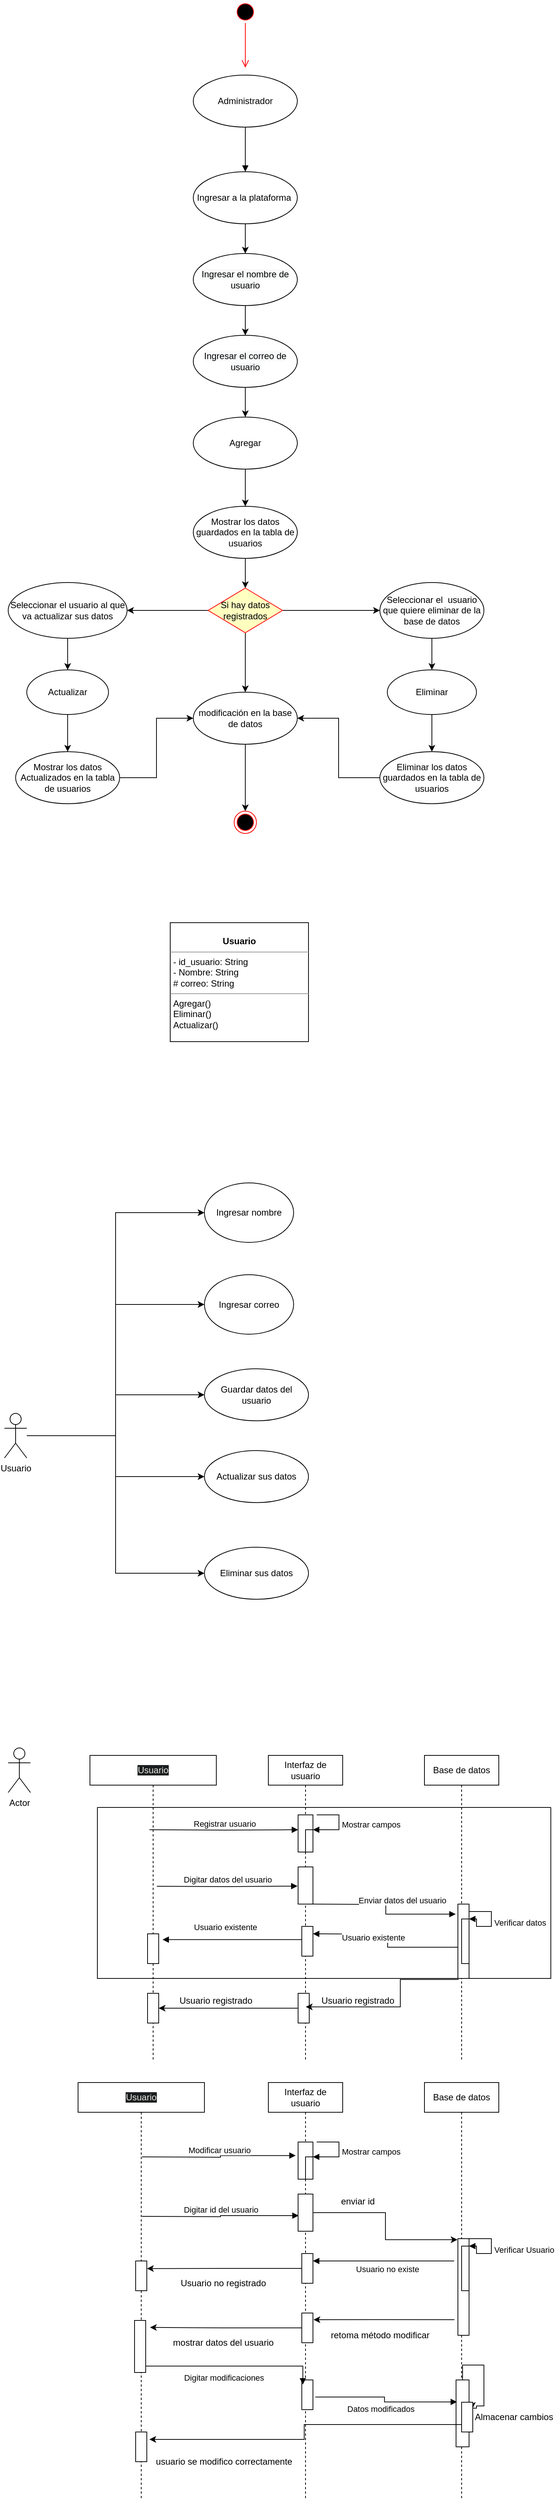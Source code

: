 <mxfile version="15.5.0" type="github">
  <diagram id="4mNhm1m8kC_6178GsUtq" name="Page-1">
    <mxGraphModel dx="1038" dy="579" grid="1" gridSize="10" guides="1" tooltips="1" connect="1" arrows="1" fold="1" page="1" pageScale="1" pageWidth="827" pageHeight="1169" math="0" shadow="0">
      <root>
        <mxCell id="0" />
        <mxCell id="1" parent="0" />
        <mxCell id="gqm2LpXMmxmWjQ3Am7r3-1" value="" style="ellipse;html=1;shape=startState;fillColor=#000000;strokeColor=#ff0000;" parent="1" vertex="1">
          <mxGeometry x="384" y="40" width="30" height="30" as="geometry" />
        </mxCell>
        <mxCell id="gqm2LpXMmxmWjQ3Am7r3-2" value="" style="edgeStyle=orthogonalEdgeStyle;html=1;verticalAlign=bottom;endArrow=open;endSize=8;strokeColor=#ff0000;rounded=0;" parent="1" source="gqm2LpXMmxmWjQ3Am7r3-1" edge="1">
          <mxGeometry relative="1" as="geometry">
            <mxPoint x="399" y="130" as="targetPoint" />
          </mxGeometry>
        </mxCell>
        <mxCell id="z3vBtUcEqBHXQenF32jz-1" value="&lt;font style=&quot;vertical-align: inherit&quot;&gt;&lt;font style=&quot;vertical-align: inherit&quot;&gt;Administrador&lt;/font&gt;&lt;/font&gt;" style="ellipse;whiteSpace=wrap;html=1;" parent="1" vertex="1">
          <mxGeometry x="329" y="140" width="140" height="70" as="geometry" />
        </mxCell>
        <mxCell id="z3vBtUcEqBHXQenF32jz-3" value="&lt;br&gt;" style="html=1;verticalAlign=bottom;endArrow=block;rounded=0;edgeStyle=orthogonalEdgeStyle;exitX=0.5;exitY=1;exitDx=0;exitDy=0;" parent="1" source="z3vBtUcEqBHXQenF32jz-1" edge="1">
          <mxGeometry width="80" relative="1" as="geometry">
            <mxPoint x="370" y="320" as="sourcePoint" />
            <mxPoint x="399" y="270" as="targetPoint" />
          </mxGeometry>
        </mxCell>
        <mxCell id="QDHMUk18wRGemSduAv4s-13" style="edgeStyle=orthogonalEdgeStyle;rounded=0;orthogonalLoop=1;jettySize=auto;html=1;" parent="1" source="z3vBtUcEqBHXQenF32jz-4" target="QDHMUk18wRGemSduAv4s-10" edge="1">
          <mxGeometry relative="1" as="geometry" />
        </mxCell>
        <mxCell id="z3vBtUcEqBHXQenF32jz-4" value="&lt;font style=&quot;vertical-align: inherit&quot;&gt;&lt;font style=&quot;vertical-align: inherit&quot;&gt;Ingresar a la plataforma&amp;nbsp;&lt;/font&gt;&lt;/font&gt;" style="ellipse;whiteSpace=wrap;html=1;" parent="1" vertex="1">
          <mxGeometry x="329" y="270" width="140" height="70" as="geometry" />
        </mxCell>
        <mxCell id="QDHMUk18wRGemSduAv4s-19" style="edgeStyle=orthogonalEdgeStyle;rounded=0;orthogonalLoop=1;jettySize=auto;html=1;entryX=0;entryY=0.5;entryDx=0;entryDy=0;" parent="1" source="z3vBtUcEqBHXQenF32jz-6" target="z3vBtUcEqBHXQenF32jz-12" edge="1">
          <mxGeometry relative="1" as="geometry" />
        </mxCell>
        <mxCell id="QDHMUk18wRGemSduAv4s-20" style="edgeStyle=orthogonalEdgeStyle;rounded=0;orthogonalLoop=1;jettySize=auto;html=1;entryX=1;entryY=0.5;entryDx=0;entryDy=0;" parent="1" source="z3vBtUcEqBHXQenF32jz-6" target="z3vBtUcEqBHXQenF32jz-14" edge="1">
          <mxGeometry relative="1" as="geometry" />
        </mxCell>
        <mxCell id="QDHMUk18wRGemSduAv4s-31" style="edgeStyle=orthogonalEdgeStyle;rounded=0;orthogonalLoop=1;jettySize=auto;html=1;" parent="1" source="z3vBtUcEqBHXQenF32jz-6" target="z3vBtUcEqBHXQenF32jz-24" edge="1">
          <mxGeometry relative="1" as="geometry" />
        </mxCell>
        <mxCell id="z3vBtUcEqBHXQenF32jz-6" value="&lt;font style=&quot;vertical-align: inherit&quot;&gt;&lt;font style=&quot;vertical-align: inherit&quot;&gt;Si hay datos registrados&lt;br&gt;&lt;/font&gt;&lt;/font&gt;" style="rhombus;whiteSpace=wrap;html=1;fillColor=#ffffc0;strokeColor=#ff0000;" parent="1" vertex="1">
          <mxGeometry x="349" y="830" width="100" height="60" as="geometry" />
        </mxCell>
        <mxCell id="QDHMUk18wRGemSduAv4s-21" style="edgeStyle=orthogonalEdgeStyle;rounded=0;orthogonalLoop=1;jettySize=auto;html=1;entryX=0.5;entryY=0;entryDx=0;entryDy=0;" parent="1" source="z3vBtUcEqBHXQenF32jz-12" target="z3vBtUcEqBHXQenF32jz-18" edge="1">
          <mxGeometry relative="1" as="geometry" />
        </mxCell>
        <mxCell id="z3vBtUcEqBHXQenF32jz-12" value="&lt;span&gt;Seleccionar el&amp;nbsp; usuario que quiere eliminar de la base de datos&lt;/span&gt;" style="ellipse;whiteSpace=wrap;html=1;" parent="1" vertex="1">
          <mxGeometry x="580" y="822.5" width="140" height="75" as="geometry" />
        </mxCell>
        <mxCell id="z3vBtUcEqBHXQenF32jz-19" style="edgeStyle=orthogonalEdgeStyle;rounded=0;orthogonalLoop=1;jettySize=auto;html=1;entryX=0.5;entryY=0;entryDx=0;entryDy=0;" parent="1" source="z3vBtUcEqBHXQenF32jz-14" target="z3vBtUcEqBHXQenF32jz-20" edge="1">
          <mxGeometry relative="1" as="geometry">
            <mxPoint x="160" y="590" as="targetPoint" />
          </mxGeometry>
        </mxCell>
        <mxCell id="z3vBtUcEqBHXQenF32jz-14" value="&lt;span&gt;Seleccionar el usuario al que va actualizar sus datos&lt;/span&gt;" style="ellipse;whiteSpace=wrap;html=1;" parent="1" vertex="1">
          <mxGeometry x="80" y="822.5" width="160" height="75" as="geometry" />
        </mxCell>
        <mxCell id="QDHMUk18wRGemSduAv4s-22" style="edgeStyle=orthogonalEdgeStyle;rounded=0;orthogonalLoop=1;jettySize=auto;html=1;" parent="1" source="z3vBtUcEqBHXQenF32jz-18" edge="1">
          <mxGeometry relative="1" as="geometry">
            <mxPoint x="650" y="1050" as="targetPoint" />
          </mxGeometry>
        </mxCell>
        <mxCell id="z3vBtUcEqBHXQenF32jz-18" value="Eliminar" style="ellipse;whiteSpace=wrap;html=1;" parent="1" vertex="1">
          <mxGeometry x="590" y="940" width="120" height="60" as="geometry" />
        </mxCell>
        <mxCell id="QDHMUk18wRGemSduAv4s-23" style="edgeStyle=orthogonalEdgeStyle;rounded=0;orthogonalLoop=1;jettySize=auto;html=1;" parent="1" source="z3vBtUcEqBHXQenF32jz-20" edge="1">
          <mxGeometry relative="1" as="geometry">
            <mxPoint x="160" y="1050" as="targetPoint" />
          </mxGeometry>
        </mxCell>
        <mxCell id="z3vBtUcEqBHXQenF32jz-20" value="Actualizar" style="ellipse;whiteSpace=wrap;html=1;" parent="1" vertex="1">
          <mxGeometry x="105" y="940" width="110" height="60" as="geometry" />
        </mxCell>
        <mxCell id="QDHMUk18wRGemSduAv4s-30" style="edgeStyle=orthogonalEdgeStyle;rounded=0;orthogonalLoop=1;jettySize=auto;html=1;entryX=0.5;entryY=0;entryDx=0;entryDy=0;" parent="1" source="z3vBtUcEqBHXQenF32jz-24" target="z3vBtUcEqBHXQenF32jz-27" edge="1">
          <mxGeometry relative="1" as="geometry" />
        </mxCell>
        <mxCell id="z3vBtUcEqBHXQenF32jz-24" value="&lt;font style=&quot;vertical-align: inherit&quot;&gt;&lt;font style=&quot;vertical-align: inherit&quot;&gt;modificación en la base de datos&lt;/font&gt;&lt;/font&gt;" style="ellipse;whiteSpace=wrap;html=1;" parent="1" vertex="1">
          <mxGeometry x="329" y="970" width="140" height="70" as="geometry" />
        </mxCell>
        <mxCell id="z3vBtUcEqBHXQenF32jz-27" value="" style="ellipse;html=1;shape=endState;fillColor=#000000;strokeColor=#ff0000;" parent="1" vertex="1">
          <mxGeometry x="384" y="1130" width="30" height="30" as="geometry" />
        </mxCell>
        <mxCell id="QDHMUk18wRGemSduAv4s-6" value="&lt;p style=&quot;margin: 0px ; margin-top: 4px ; text-align: center&quot;&gt;&lt;br&gt;&lt;b&gt;Usuario&lt;/b&gt;&lt;/p&gt;&lt;hr size=&quot;1&quot;&gt;&lt;p style=&quot;margin: 0px ; margin-left: 4px&quot;&gt;- id_usuario: String&lt;br&gt;- Nombre: String&lt;/p&gt;&lt;p style=&quot;margin: 0px ; margin-left: 4px&quot;&gt;# correo: String&lt;/p&gt;&lt;hr size=&quot;1&quot;&gt;&lt;p style=&quot;margin: 0px ; margin-left: 4px&quot;&gt;Agregar()&lt;br&gt;Eliminar()&lt;/p&gt;&lt;p style=&quot;margin: 0px ; margin-left: 4px&quot;&gt;Actualizar()&lt;/p&gt;" style="verticalAlign=top;align=left;overflow=fill;fontSize=12;fontFamily=Helvetica;html=1;" parent="1" vertex="1">
          <mxGeometry x="298" y="1280" width="186" height="160" as="geometry" />
        </mxCell>
        <mxCell id="2nORRejYM9WgbgX2tJiv-5" style="edgeStyle=orthogonalEdgeStyle;rounded=0;orthogonalLoop=1;jettySize=auto;html=1;entryX=0;entryY=0.5;entryDx=0;entryDy=0;" parent="1" source="QDHMUk18wRGemSduAv4s-7" target="2nORRejYM9WgbgX2tJiv-2" edge="1">
          <mxGeometry relative="1" as="geometry" />
        </mxCell>
        <mxCell id="2nORRejYM9WgbgX2tJiv-6" style="edgeStyle=orthogonalEdgeStyle;rounded=0;orthogonalLoop=1;jettySize=auto;html=1;entryX=0;entryY=0.5;entryDx=0;entryDy=0;" parent="1" source="QDHMUk18wRGemSduAv4s-7" target="2nORRejYM9WgbgX2tJiv-3" edge="1">
          <mxGeometry relative="1" as="geometry" />
        </mxCell>
        <mxCell id="QY5rsA0exa0MGwdynqQp-1" style="edgeStyle=orthogonalEdgeStyle;rounded=0;orthogonalLoop=1;jettySize=auto;html=1;entryX=0;entryY=0.5;entryDx=0;entryDy=0;" parent="1" source="QDHMUk18wRGemSduAv4s-7" target="2nORRejYM9WgbgX2tJiv-1" edge="1">
          <mxGeometry relative="1" as="geometry" />
        </mxCell>
        <mxCell id="QY5rsA0exa0MGwdynqQp-4" style="edgeStyle=orthogonalEdgeStyle;rounded=0;orthogonalLoop=1;jettySize=auto;html=1;entryX=0;entryY=0.5;entryDx=0;entryDy=0;" parent="1" source="QDHMUk18wRGemSduAv4s-7" target="QY5rsA0exa0MGwdynqQp-2" edge="1">
          <mxGeometry relative="1" as="geometry" />
        </mxCell>
        <mxCell id="QY5rsA0exa0MGwdynqQp-5" style="edgeStyle=orthogonalEdgeStyle;rounded=0;orthogonalLoop=1;jettySize=auto;html=1;entryX=0;entryY=0.5;entryDx=0;entryDy=0;" parent="1" source="QDHMUk18wRGemSduAv4s-7" target="QY5rsA0exa0MGwdynqQp-3" edge="1">
          <mxGeometry relative="1" as="geometry" />
        </mxCell>
        <mxCell id="QDHMUk18wRGemSduAv4s-7" value="Usuario&lt;br&gt;" style="shape=umlActor;verticalLabelPosition=bottom;verticalAlign=top;html=1;" parent="1" vertex="1">
          <mxGeometry x="75" y="1940" width="30" height="60" as="geometry" />
        </mxCell>
        <mxCell id="QDHMUk18wRGemSduAv4s-14" style="edgeStyle=orthogonalEdgeStyle;rounded=0;orthogonalLoop=1;jettySize=auto;html=1;entryX=0.5;entryY=0;entryDx=0;entryDy=0;" parent="1" source="QDHMUk18wRGemSduAv4s-10" target="QDHMUk18wRGemSduAv4s-11" edge="1">
          <mxGeometry relative="1" as="geometry" />
        </mxCell>
        <mxCell id="QDHMUk18wRGemSduAv4s-10" value="&#xa;&#xa;&lt;span style=&quot;color: rgb(0, 0, 0); font-family: helvetica; font-size: 12px; font-style: normal; font-weight: 400; letter-spacing: normal; text-align: center; text-indent: 0px; text-transform: none; word-spacing: 0px; background-color: rgb(248, 249, 250); display: inline; float: none;&quot;&gt;Ingresar el nombre de usuario&lt;/span&gt;&#xa;&#xa;" style="ellipse;whiteSpace=wrap;html=1;" parent="1" vertex="1">
          <mxGeometry x="329" y="380" width="140" height="70" as="geometry" />
        </mxCell>
        <mxCell id="QDHMUk18wRGemSduAv4s-15" style="edgeStyle=orthogonalEdgeStyle;rounded=0;orthogonalLoop=1;jettySize=auto;html=1;entryX=0.5;entryY=0;entryDx=0;entryDy=0;" parent="1" source="QDHMUk18wRGemSduAv4s-11" target="QDHMUk18wRGemSduAv4s-12" edge="1">
          <mxGeometry relative="1" as="geometry" />
        </mxCell>
        <mxCell id="QDHMUk18wRGemSduAv4s-11" value="&#xa;&#xa;&lt;span style=&quot;color: rgb(0, 0, 0); font-family: helvetica; font-size: 12px; font-style: normal; font-weight: 400; letter-spacing: normal; text-align: center; text-indent: 0px; text-transform: none; word-spacing: 0px; background-color: rgb(248, 249, 250); display: inline; float: none;&quot;&gt;Ingresar el correo de usuario&lt;/span&gt;&#xa;&#xa;" style="ellipse;whiteSpace=wrap;html=1;" parent="1" vertex="1">
          <mxGeometry x="329" y="490" width="140" height="70" as="geometry" />
        </mxCell>
        <mxCell id="QDHMUk18wRGemSduAv4s-16" style="edgeStyle=orthogonalEdgeStyle;rounded=0;orthogonalLoop=1;jettySize=auto;html=1;" parent="1" source="QDHMUk18wRGemSduAv4s-12" edge="1">
          <mxGeometry relative="1" as="geometry">
            <mxPoint x="399" y="720" as="targetPoint" />
          </mxGeometry>
        </mxCell>
        <mxCell id="QDHMUk18wRGemSduAv4s-12" value="Agregar" style="ellipse;whiteSpace=wrap;html=1;" parent="1" vertex="1">
          <mxGeometry x="329" y="600" width="140" height="70" as="geometry" />
        </mxCell>
        <mxCell id="QDHMUk18wRGemSduAv4s-18" style="edgeStyle=orthogonalEdgeStyle;rounded=0;orthogonalLoop=1;jettySize=auto;html=1;entryX=0.5;entryY=0;entryDx=0;entryDy=0;" parent="1" source="QDHMUk18wRGemSduAv4s-17" target="z3vBtUcEqBHXQenF32jz-6" edge="1">
          <mxGeometry relative="1" as="geometry" />
        </mxCell>
        <mxCell id="QDHMUk18wRGemSduAv4s-17" value="Mostrar los datos guardados en la tabla de usuarios" style="ellipse;whiteSpace=wrap;html=1;" parent="1" vertex="1">
          <mxGeometry x="329" y="720" width="140" height="70" as="geometry" />
        </mxCell>
        <mxCell id="QDHMUk18wRGemSduAv4s-29" style="edgeStyle=orthogonalEdgeStyle;rounded=0;orthogonalLoop=1;jettySize=auto;html=1;entryX=0;entryY=0.5;entryDx=0;entryDy=0;" parent="1" source="QDHMUk18wRGemSduAv4s-24" target="z3vBtUcEqBHXQenF32jz-24" edge="1">
          <mxGeometry relative="1" as="geometry" />
        </mxCell>
        <mxCell id="QDHMUk18wRGemSduAv4s-24" value="Mostrar los datos Actualizados en la tabla de usuarios" style="ellipse;whiteSpace=wrap;html=1;" parent="1" vertex="1">
          <mxGeometry x="90" y="1050" width="140" height="70" as="geometry" />
        </mxCell>
        <mxCell id="QDHMUk18wRGemSduAv4s-28" style="edgeStyle=orthogonalEdgeStyle;rounded=0;orthogonalLoop=1;jettySize=auto;html=1;entryX=1;entryY=0.5;entryDx=0;entryDy=0;" parent="1" source="QDHMUk18wRGemSduAv4s-25" target="z3vBtUcEqBHXQenF32jz-24" edge="1">
          <mxGeometry relative="1" as="geometry" />
        </mxCell>
        <mxCell id="QDHMUk18wRGemSduAv4s-25" value="Eliminar los datos guardados en la tabla de usuarios" style="ellipse;whiteSpace=wrap;html=1;" parent="1" vertex="1">
          <mxGeometry x="580" y="1050" width="140" height="70" as="geometry" />
        </mxCell>
        <mxCell id="2nORRejYM9WgbgX2tJiv-1" value="&lt;font style=&quot;vertical-align: inherit&quot;&gt;&lt;font style=&quot;vertical-align: inherit&quot;&gt;Guardar datos del usuario&lt;/font&gt;&lt;/font&gt;" style="ellipse;whiteSpace=wrap;html=1;" parent="1" vertex="1">
          <mxGeometry x="344" y="1880" width="140" height="70" as="geometry" />
        </mxCell>
        <mxCell id="2nORRejYM9WgbgX2tJiv-2" value="&lt;font style=&quot;vertical-align: inherit&quot;&gt;&lt;font style=&quot;vertical-align: inherit&quot;&gt;Actualizar sus datos&lt;/font&gt;&lt;/font&gt;" style="ellipse;whiteSpace=wrap;html=1;" parent="1" vertex="1">
          <mxGeometry x="344" y="1990" width="140" height="70" as="geometry" />
        </mxCell>
        <mxCell id="2nORRejYM9WgbgX2tJiv-3" value="&lt;font style=&quot;vertical-align: inherit&quot;&gt;&lt;font style=&quot;vertical-align: inherit&quot;&gt;Eliminar sus datos&lt;/font&gt;&lt;/font&gt;" style="ellipse;whiteSpace=wrap;html=1;" parent="1" vertex="1">
          <mxGeometry x="344" y="2120" width="140" height="70" as="geometry" />
        </mxCell>
        <mxCell id="QY5rsA0exa0MGwdynqQp-2" value="&lt;font style=&quot;vertical-align: inherit&quot;&gt;&lt;font style=&quot;vertical-align: inherit&quot;&gt;Ingresar nombre&lt;/font&gt;&lt;/font&gt;" style="ellipse;whiteSpace=wrap;html=1;" parent="1" vertex="1">
          <mxGeometry x="344" y="1630" width="120" height="80" as="geometry" />
        </mxCell>
        <mxCell id="QY5rsA0exa0MGwdynqQp-3" value="&lt;font style=&quot;vertical-align: inherit&quot;&gt;&lt;font style=&quot;vertical-align: inherit&quot;&gt;Ingresar correo&lt;/font&gt;&lt;/font&gt;" style="ellipse;whiteSpace=wrap;html=1;" parent="1" vertex="1">
          <mxGeometry x="344" y="1753.5" width="120" height="80" as="geometry" />
        </mxCell>
        <mxCell id="QY5rsA0exa0MGwdynqQp-28" value="Actor" style="shape=umlActor;verticalLabelPosition=bottom;verticalAlign=top;html=1;" parent="1" vertex="1">
          <mxGeometry x="80" y="2390" width="30" height="60" as="geometry" />
        </mxCell>
        <mxCell id="QY5rsA0exa0MGwdynqQp-32" value="&#xa;&#xa;&lt;span style=&quot;color: rgb(232, 230, 227); font-family: helvetica; font-size: 12px; font-style: normal; font-weight: 400; letter-spacing: normal; text-align: center; text-indent: 0px; text-transform: none; word-spacing: 0px; background-color: rgb(27, 30, 31); display: inline; float: none;&quot;&gt;Usuario&lt;/span&gt;&#xa;&#xa;" style="shape=umlLifeline;perimeter=lifelinePerimeter;whiteSpace=wrap;html=1;container=1;collapsible=0;recursiveResize=0;outlineConnect=0;" parent="1" vertex="1">
          <mxGeometry x="190" y="2400" width="170" height="410" as="geometry" />
        </mxCell>
        <mxCell id="QY5rsA0exa0MGwdynqQp-33" value="Registrar usuario" style="html=1;verticalAlign=bottom;endArrow=block;rounded=0;edgeStyle=orthogonalEdgeStyle;entryX=0;entryY=0.4;entryDx=0;entryDy=0;entryPerimeter=0;" parent="QY5rsA0exa0MGwdynqQp-32" target="QY5rsA0exa0MGwdynqQp-36" edge="1">
          <mxGeometry width="80" relative="1" as="geometry">
            <mxPoint x="80" y="100" as="sourcePoint" />
            <mxPoint x="210" y="100" as="targetPoint" />
          </mxGeometry>
        </mxCell>
        <mxCell id="QY5rsA0exa0MGwdynqQp-39" value="Digitar datos del usuario" style="html=1;verticalAlign=bottom;endArrow=block;rounded=0;edgeStyle=orthogonalEdgeStyle;entryX=-0.04;entryY=0.515;entryDx=0;entryDy=0;entryPerimeter=0;" parent="QY5rsA0exa0MGwdynqQp-32" target="QY5rsA0exa0MGwdynqQp-40" edge="1">
          <mxGeometry width="80" relative="1" as="geometry">
            <mxPoint x="90" y="176" as="sourcePoint" />
            <mxPoint x="220" y="180" as="targetPoint" />
          </mxGeometry>
        </mxCell>
        <mxCell id="QY5rsA0exa0MGwdynqQp-57" value="" style="html=1;points=[];perimeter=orthogonalPerimeter;" parent="QY5rsA0exa0MGwdynqQp-32" vertex="1">
          <mxGeometry x="77.5" y="320" width="15" height="40" as="geometry" />
        </mxCell>
        <mxCell id="QY5rsA0exa0MGwdynqQp-34" value="Interfaz de usuario" style="shape=umlLifeline;perimeter=lifelinePerimeter;whiteSpace=wrap;html=1;container=1;collapsible=0;recursiveResize=0;outlineConnect=0;" parent="1" vertex="1">
          <mxGeometry x="430" y="2400" width="100" height="410" as="geometry" />
        </mxCell>
        <mxCell id="QY5rsA0exa0MGwdynqQp-36" value="" style="html=1;points=[];perimeter=orthogonalPerimeter;" parent="QY5rsA0exa0MGwdynqQp-34" vertex="1">
          <mxGeometry x="40" y="80" width="20" height="50" as="geometry" />
        </mxCell>
        <mxCell id="QY5rsA0exa0MGwdynqQp-37" value="" style="html=1;points=[];perimeter=orthogonalPerimeter;" parent="QY5rsA0exa0MGwdynqQp-34" vertex="1">
          <mxGeometry x="50" y="100" width="10" height="30" as="geometry" />
        </mxCell>
        <mxCell id="QY5rsA0exa0MGwdynqQp-38" value="Mostrar campos" style="edgeStyle=orthogonalEdgeStyle;html=1;align=left;spacingLeft=2;endArrow=block;rounded=0;entryX=1;entryY=0;" parent="QY5rsA0exa0MGwdynqQp-34" target="QY5rsA0exa0MGwdynqQp-37" edge="1">
          <mxGeometry relative="1" as="geometry">
            <mxPoint x="65" y="80" as="sourcePoint" />
            <Array as="points">
              <mxPoint x="95" y="80" />
            </Array>
          </mxGeometry>
        </mxCell>
        <mxCell id="QY5rsA0exa0MGwdynqQp-40" value="" style="html=1;points=[];perimeter=orthogonalPerimeter;" parent="QY5rsA0exa0MGwdynqQp-34" vertex="1">
          <mxGeometry x="40" y="150" width="20" height="50" as="geometry" />
        </mxCell>
        <mxCell id="QY5rsA0exa0MGwdynqQp-53" value="" style="html=1;points=[];perimeter=orthogonalPerimeter;" parent="QY5rsA0exa0MGwdynqQp-34" vertex="1">
          <mxGeometry x="45" y="230" width="15" height="40" as="geometry" />
        </mxCell>
        <mxCell id="QY5rsA0exa0MGwdynqQp-52" value="Usuario existente" style="html=1;verticalAlign=bottom;endArrow=block;rounded=0;edgeStyle=orthogonalEdgeStyle;exitX=-0.16;exitY=0.633;exitDx=0;exitDy=0;exitPerimeter=0;" parent="QY5rsA0exa0MGwdynqQp-34" source="QY5rsA0exa0MGwdynqQp-50" edge="1">
          <mxGeometry x="-0.053" y="20" width="80" relative="1" as="geometry">
            <mxPoint x="250" y="240" as="sourcePoint" />
            <mxPoint x="60" y="240" as="targetPoint" />
            <mxPoint as="offset" />
          </mxGeometry>
        </mxCell>
        <mxCell id="QY5rsA0exa0MGwdynqQp-58" value="" style="html=1;points=[];perimeter=orthogonalPerimeter;" parent="QY5rsA0exa0MGwdynqQp-34" vertex="1">
          <mxGeometry x="40" y="320" width="15" height="40" as="geometry" />
        </mxCell>
        <mxCell id="QY5rsA0exa0MGwdynqQp-41" value="Base de datos" style="shape=umlLifeline;perimeter=lifelinePerimeter;whiteSpace=wrap;html=1;container=1;collapsible=0;recursiveResize=0;outlineConnect=0;" parent="1" vertex="1">
          <mxGeometry x="640" y="2400" width="100" height="410" as="geometry" />
        </mxCell>
        <mxCell id="QY5rsA0exa0MGwdynqQp-47" value="" style="html=1;points=[];perimeter=orthogonalPerimeter;" parent="QY5rsA0exa0MGwdynqQp-41" vertex="1">
          <mxGeometry x="45" y="200" width="15" height="100" as="geometry" />
        </mxCell>
        <mxCell id="QY5rsA0exa0MGwdynqQp-50" value="" style="html=1;points=[];perimeter=orthogonalPerimeter;" parent="QY5rsA0exa0MGwdynqQp-41" vertex="1">
          <mxGeometry x="50" y="220" width="10" height="60" as="geometry" />
        </mxCell>
        <mxCell id="QY5rsA0exa0MGwdynqQp-51" value="Verificar datos" style="edgeStyle=orthogonalEdgeStyle;html=1;align=left;spacingLeft=2;endArrow=block;rounded=0;entryX=1;entryY=0;" parent="QY5rsA0exa0MGwdynqQp-41" target="QY5rsA0exa0MGwdynqQp-50" edge="1">
          <mxGeometry relative="1" as="geometry">
            <mxPoint x="60" y="210" as="sourcePoint" />
            <Array as="points">
              <mxPoint x="90" y="210" />
              <mxPoint x="90" y="230" />
              <mxPoint x="70" y="230" />
              <mxPoint x="70" y="220" />
            </Array>
          </mxGeometry>
        </mxCell>
        <mxCell id="QY5rsA0exa0MGwdynqQp-46" value="Enviar datos del usuario" style="html=1;verticalAlign=bottom;endArrow=block;rounded=0;edgeStyle=orthogonalEdgeStyle;entryX=-0.2;entryY=0.135;entryDx=0;entryDy=0;entryPerimeter=0;" parent="1" target="QY5rsA0exa0MGwdynqQp-47" edge="1">
          <mxGeometry x="0.304" y="10" width="80" relative="1" as="geometry">
            <mxPoint x="490" y="2600" as="sourcePoint" />
            <mxPoint x="630" y="2600" as="targetPoint" />
            <mxPoint as="offset" />
          </mxGeometry>
        </mxCell>
        <mxCell id="QY5rsA0exa0MGwdynqQp-54" value="Usuario existente" style="html=1;verticalAlign=bottom;endArrow=block;rounded=0;edgeStyle=orthogonalEdgeStyle;exitX=-0.013;exitY=0.445;exitDx=0;exitDy=0;exitPerimeter=0;entryX=1.34;entryY=0.195;entryDx=0;entryDy=0;entryPerimeter=0;" parent="1" source="QY5rsA0exa0MGwdynqQp-53" edge="1" target="QY5rsA0exa0MGwdynqQp-55">
          <mxGeometry x="0.1" y="-8" width="80" relative="1" as="geometry">
            <mxPoint x="464.0" y="2658.99" as="sourcePoint" />
            <mxPoint x="250" y="2648" as="targetPoint" />
            <mxPoint as="offset" />
          </mxGeometry>
        </mxCell>
        <mxCell id="QY5rsA0exa0MGwdynqQp-59" style="edgeStyle=orthogonalEdgeStyle;rounded=0;orthogonalLoop=1;jettySize=auto;html=1;" parent="1" source="QY5rsA0exa0MGwdynqQp-58" target="QY5rsA0exa0MGwdynqQp-57" edge="1">
          <mxGeometry relative="1" as="geometry" />
        </mxCell>
        <mxCell id="QY5rsA0exa0MGwdynqQp-60" style="edgeStyle=orthogonalEdgeStyle;rounded=0;orthogonalLoop=1;jettySize=auto;html=1;exitX=0.067;exitY=1.014;exitDx=0;exitDy=0;exitPerimeter=0;entryX=0.504;entryY=0.825;entryDx=0;entryDy=0;entryPerimeter=0;" parent="1" source="QY5rsA0exa0MGwdynqQp-47" target="QY5rsA0exa0MGwdynqQp-34" edge="1">
          <mxGeometry relative="1" as="geometry">
            <mxPoint x="710" y="2740" as="sourcePoint" />
            <mxPoint x="550" y="2740" as="targetPoint" />
          </mxGeometry>
        </mxCell>
        <mxCell id="QY5rsA0exa0MGwdynqQp-61" value="Usuario registrado" style="text;html=1;align=center;verticalAlign=middle;resizable=0;points=[];autosize=1;strokeColor=none;fillColor=none;" parent="1" vertex="1">
          <mxGeometry x="495" y="2720" width="110" height="20" as="geometry" />
        </mxCell>
        <mxCell id="QY5rsA0exa0MGwdynqQp-62" value="Usuario registrado" style="text;html=1;align=center;verticalAlign=middle;resizable=0;points=[];autosize=1;strokeColor=none;fillColor=none;" parent="1" vertex="1">
          <mxGeometry x="304" y="2720" width="110" height="20" as="geometry" />
        </mxCell>
        <mxCell id="ALo48LmrA9_RL08sOVxM-1" value="" style="swimlane;startSize=0;" vertex="1" parent="1">
          <mxGeometry x="200" y="2470" width="610" height="230" as="geometry" />
        </mxCell>
        <mxCell id="QY5rsA0exa0MGwdynqQp-55" value="" style="html=1;points=[];perimeter=orthogonalPerimeter;" parent="ALo48LmrA9_RL08sOVxM-1" vertex="1">
          <mxGeometry x="67.5" y="170" width="15" height="40" as="geometry" />
        </mxCell>
        <mxCell id="ALo48LmrA9_RL08sOVxM-2" value="&#xa;&#xa;&lt;span style=&quot;color: rgb(232, 230, 227); font-family: helvetica; font-size: 12px; font-style: normal; font-weight: 400; letter-spacing: normal; text-align: center; text-indent: 0px; text-transform: none; word-spacing: 0px; background-color: rgb(27, 30, 31); display: inline; float: none;&quot;&gt;Usuario&lt;/span&gt;&#xa;&#xa;" style="shape=umlLifeline;perimeter=lifelinePerimeter;whiteSpace=wrap;html=1;container=1;collapsible=0;recursiveResize=0;outlineConnect=0;" vertex="1" parent="1">
          <mxGeometry x="174" y="2840" width="170" height="560" as="geometry" />
        </mxCell>
        <mxCell id="ALo48LmrA9_RL08sOVxM-3" value="&lt;font style=&quot;vertical-align: inherit&quot;&gt;&lt;font style=&quot;vertical-align: inherit&quot;&gt;Modificar usuario&lt;/font&gt;&lt;/font&gt;" style="html=1;verticalAlign=bottom;endArrow=block;rounded=0;edgeStyle=orthogonalEdgeStyle;entryX=-0.16;entryY=0.364;entryDx=0;entryDy=0;entryPerimeter=0;" edge="1" parent="ALo48LmrA9_RL08sOVxM-2" target="ALo48LmrA9_RL08sOVxM-8">
          <mxGeometry width="80" relative="1" as="geometry">
            <mxPoint x="86" y="100" as="sourcePoint" />
            <mxPoint x="246" y="100" as="targetPoint" />
          </mxGeometry>
        </mxCell>
        <mxCell id="ALo48LmrA9_RL08sOVxM-4" value="&lt;font style=&quot;vertical-align: inherit&quot;&gt;&lt;font style=&quot;vertical-align: inherit&quot;&gt;Digitar id del usuario&lt;/font&gt;&lt;/font&gt;" style="html=1;verticalAlign=bottom;endArrow=block;rounded=0;edgeStyle=orthogonalEdgeStyle;entryX=0.04;entryY=0.58;entryDx=0;entryDy=0;entryPerimeter=0;" edge="1" parent="ALo48LmrA9_RL08sOVxM-2" target="ALo48LmrA9_RL08sOVxM-11">
          <mxGeometry width="80" relative="1" as="geometry">
            <mxPoint x="86" y="180" as="sourcePoint" />
            <mxPoint x="220" y="180" as="targetPoint" />
          </mxGeometry>
        </mxCell>
        <mxCell id="ALo48LmrA9_RL08sOVxM-5" value="" style="html=1;points=[];perimeter=orthogonalPerimeter;" vertex="1" parent="ALo48LmrA9_RL08sOVxM-2">
          <mxGeometry x="77.5" y="240" width="15" height="40" as="geometry" />
        </mxCell>
        <mxCell id="ALo48LmrA9_RL08sOVxM-6" value="" style="html=1;points=[];perimeter=orthogonalPerimeter;" vertex="1" parent="ALo48LmrA9_RL08sOVxM-2">
          <mxGeometry x="76" y="320" width="15" height="70" as="geometry" />
        </mxCell>
        <mxCell id="ALo48LmrA9_RL08sOVxM-36" value="" style="html=1;points=[];perimeter=orthogonalPerimeter;" vertex="1" parent="ALo48LmrA9_RL08sOVxM-2">
          <mxGeometry x="77.5" y="470" width="15" height="40" as="geometry" />
        </mxCell>
        <mxCell id="ALo48LmrA9_RL08sOVxM-7" value="&lt;font style=&quot;vertical-align: inherit&quot;&gt;&lt;font style=&quot;vertical-align: inherit&quot;&gt;Interfaz de usuario&lt;/font&gt;&lt;/font&gt;" style="shape=umlLifeline;perimeter=lifelinePerimeter;whiteSpace=wrap;html=1;container=1;collapsible=0;recursiveResize=0;outlineConnect=0;" vertex="1" parent="1">
          <mxGeometry x="430" y="2840" width="100" height="560" as="geometry" />
        </mxCell>
        <mxCell id="ALo48LmrA9_RL08sOVxM-8" value="" style="html=1;points=[];perimeter=orthogonalPerimeter;" vertex="1" parent="ALo48LmrA9_RL08sOVxM-7">
          <mxGeometry x="40" y="80" width="20" height="50" as="geometry" />
        </mxCell>
        <mxCell id="ALo48LmrA9_RL08sOVxM-9" value="" style="html=1;points=[];perimeter=orthogonalPerimeter;" vertex="1" parent="ALo48LmrA9_RL08sOVxM-7">
          <mxGeometry x="50" y="100" width="10" height="30" as="geometry" />
        </mxCell>
        <mxCell id="ALo48LmrA9_RL08sOVxM-10" value="Mostrar campos" style="edgeStyle=orthogonalEdgeStyle;html=1;align=left;spacingLeft=2;endArrow=block;rounded=0;entryX=1;entryY=0;" edge="1" parent="ALo48LmrA9_RL08sOVxM-7" target="ALo48LmrA9_RL08sOVxM-9">
          <mxGeometry relative="1" as="geometry">
            <mxPoint x="65" y="80" as="sourcePoint" />
            <Array as="points">
              <mxPoint x="95" y="80" />
            </Array>
          </mxGeometry>
        </mxCell>
        <mxCell id="ALo48LmrA9_RL08sOVxM-11" value="" style="html=1;points=[];perimeter=orthogonalPerimeter;" vertex="1" parent="ALo48LmrA9_RL08sOVxM-7">
          <mxGeometry x="40" y="150" width="20" height="50" as="geometry" />
        </mxCell>
        <mxCell id="ALo48LmrA9_RL08sOVxM-12" value="" style="html=1;points=[];perimeter=orthogonalPerimeter;" vertex="1" parent="ALo48LmrA9_RL08sOVxM-7">
          <mxGeometry x="45" y="230" width="15" height="40" as="geometry" />
        </mxCell>
        <mxCell id="ALo48LmrA9_RL08sOVxM-13" value="&lt;font style=&quot;vertical-align: inherit&quot;&gt;&lt;font style=&quot;vertical-align: inherit&quot;&gt;Usuario no existe&lt;/font&gt;&lt;/font&gt;" style="html=1;verticalAlign=bottom;endArrow=block;rounded=0;edgeStyle=orthogonalEdgeStyle;exitX=-0.16;exitY=0.633;exitDx=0;exitDy=0;exitPerimeter=0;" edge="1" parent="ALo48LmrA9_RL08sOVxM-7">
          <mxGeometry x="-0.053" y="20" width="80" relative="1" as="geometry">
            <mxPoint x="250" y="240" as="sourcePoint" />
            <mxPoint x="60" y="240" as="targetPoint" />
            <mxPoint as="offset" />
          </mxGeometry>
        </mxCell>
        <mxCell id="ALo48LmrA9_RL08sOVxM-14" value="" style="html=1;points=[];perimeter=orthogonalPerimeter;" vertex="1" parent="ALo48LmrA9_RL08sOVxM-7">
          <mxGeometry x="45" y="310" width="15" height="40" as="geometry" />
        </mxCell>
        <mxCell id="ALo48LmrA9_RL08sOVxM-28" value="" style="html=1;points=[];perimeter=orthogonalPerimeter;" vertex="1" parent="ALo48LmrA9_RL08sOVxM-7">
          <mxGeometry x="45" y="400" width="15" height="40" as="geometry" />
        </mxCell>
        <mxCell id="ALo48LmrA9_RL08sOVxM-15" value="Base de datos" style="shape=umlLifeline;perimeter=lifelinePerimeter;whiteSpace=wrap;html=1;container=1;collapsible=0;recursiveResize=0;outlineConnect=0;" vertex="1" parent="1">
          <mxGeometry x="640" y="2840" width="100" height="560" as="geometry" />
        </mxCell>
        <mxCell id="ALo48LmrA9_RL08sOVxM-16" value="" style="html=1;points=[];perimeter=orthogonalPerimeter;" vertex="1" parent="ALo48LmrA9_RL08sOVxM-15">
          <mxGeometry x="45" y="210" width="15" height="130" as="geometry" />
        </mxCell>
        <mxCell id="ALo48LmrA9_RL08sOVxM-17" value="" style="html=1;points=[];perimeter=orthogonalPerimeter;" vertex="1" parent="ALo48LmrA9_RL08sOVxM-15">
          <mxGeometry x="50" y="220" width="10" height="60" as="geometry" />
        </mxCell>
        <mxCell id="ALo48LmrA9_RL08sOVxM-18" value="&lt;font style=&quot;vertical-align: inherit&quot;&gt;&lt;font style=&quot;vertical-align: inherit&quot;&gt;Verificar Usuario&lt;/font&gt;&lt;/font&gt;" style="edgeStyle=orthogonalEdgeStyle;html=1;align=left;spacingLeft=2;endArrow=block;rounded=0;entryX=1;entryY=0;" edge="1" parent="ALo48LmrA9_RL08sOVxM-15" target="ALo48LmrA9_RL08sOVxM-17">
          <mxGeometry relative="1" as="geometry">
            <mxPoint x="60" y="210" as="sourcePoint" />
            <Array as="points">
              <mxPoint x="90" y="210" />
              <mxPoint x="90" y="230" />
              <mxPoint x="70" y="230" />
              <mxPoint x="70" y="220" />
            </Array>
          </mxGeometry>
        </mxCell>
        <mxCell id="ALo48LmrA9_RL08sOVxM-31" value="" style="html=1;points=[];perimeter=orthogonalPerimeter;" vertex="1" parent="ALo48LmrA9_RL08sOVxM-15">
          <mxGeometry x="42.5" y="400" width="17.5" height="90" as="geometry" />
        </mxCell>
        <mxCell id="ALo48LmrA9_RL08sOVxM-33" style="edgeStyle=orthogonalEdgeStyle;rounded=0;orthogonalLoop=1;jettySize=auto;html=1;entryX=0.96;entryY=0.225;entryDx=0;entryDy=0;entryPerimeter=0;" edge="1" parent="ALo48LmrA9_RL08sOVxM-15" source="ALo48LmrA9_RL08sOVxM-31" target="ALo48LmrA9_RL08sOVxM-34">
          <mxGeometry relative="1" as="geometry">
            <mxPoint x="58" y="438" as="targetPoint" />
            <Array as="points">
              <mxPoint x="51" y="380" />
              <mxPoint x="80" y="380" />
              <mxPoint x="80" y="435" />
              <mxPoint x="70" y="435" />
              <mxPoint x="70" y="438" />
            </Array>
          </mxGeometry>
        </mxCell>
        <mxCell id="ALo48LmrA9_RL08sOVxM-34" value="" style="html=1;points=[];perimeter=orthogonalPerimeter;" vertex="1" parent="ALo48LmrA9_RL08sOVxM-15">
          <mxGeometry x="50" y="430" width="15" height="40" as="geometry" />
        </mxCell>
        <mxCell id="ALo48LmrA9_RL08sOVxM-20" style="edgeStyle=orthogonalEdgeStyle;rounded=0;orthogonalLoop=1;jettySize=auto;html=1;entryX=-0.04;entryY=0.011;entryDx=0;entryDy=0;entryPerimeter=0;" edge="1" parent="1" source="ALo48LmrA9_RL08sOVxM-11" target="ALo48LmrA9_RL08sOVxM-16">
          <mxGeometry relative="1" as="geometry">
            <mxPoint x="610" y="3015" as="targetPoint" />
          </mxGeometry>
        </mxCell>
        <mxCell id="ALo48LmrA9_RL08sOVxM-21" value="&lt;font style=&quot;vertical-align: inherit&quot;&gt;&lt;font style=&quot;vertical-align: inherit&quot;&gt;enviar id&lt;/font&gt;&lt;/font&gt;" style="text;html=1;align=center;verticalAlign=middle;resizable=0;points=[];autosize=1;strokeColor=none;fillColor=none;" vertex="1" parent="1">
          <mxGeometry x="520" y="2990" width="60" height="20" as="geometry" />
        </mxCell>
        <mxCell id="ALo48LmrA9_RL08sOVxM-22" style="edgeStyle=orthogonalEdgeStyle;rounded=0;orthogonalLoop=1;jettySize=auto;html=1;entryX=1.02;entryY=0.255;entryDx=0;entryDy=0;entryPerimeter=0;" edge="1" parent="1" source="ALo48LmrA9_RL08sOVxM-12" target="ALo48LmrA9_RL08sOVxM-5">
          <mxGeometry relative="1" as="geometry" />
        </mxCell>
        <mxCell id="ALo48LmrA9_RL08sOVxM-23" value="&lt;font style=&quot;vertical-align: inherit&quot;&gt;&lt;font style=&quot;vertical-align: inherit&quot;&gt;Usuario no registrado&lt;/font&gt;&lt;/font&gt;" style="text;html=1;align=center;verticalAlign=middle;resizable=0;points=[];autosize=1;strokeColor=none;fillColor=none;" vertex="1" parent="1">
          <mxGeometry x="304" y="3100" width="130" height="20" as="geometry" />
        </mxCell>
        <mxCell id="ALo48LmrA9_RL08sOVxM-24" style="edgeStyle=orthogonalEdgeStyle;rounded=0;orthogonalLoop=1;jettySize=auto;html=1;exitX=-0.307;exitY=0.838;exitDx=0;exitDy=0;exitPerimeter=0;entryX=1.053;entryY=0.225;entryDx=0;entryDy=0;entryPerimeter=0;" edge="1" parent="1" source="ALo48LmrA9_RL08sOVxM-16" target="ALo48LmrA9_RL08sOVxM-14">
          <mxGeometry relative="1" as="geometry">
            <mxPoint x="609.1" y="3159.8" as="sourcePoint" />
            <mxPoint x="510" y="3160" as="targetPoint" />
          </mxGeometry>
        </mxCell>
        <mxCell id="ALo48LmrA9_RL08sOVxM-25" value="&lt;font style=&quot;vertical-align: inherit&quot;&gt;&lt;font style=&quot;vertical-align: inherit&quot;&gt;retoma método modificar&lt;/font&gt;&lt;/font&gt;" style="text;html=1;align=center;verticalAlign=middle;resizable=0;points=[];autosize=1;strokeColor=none;fillColor=none;" vertex="1" parent="1">
          <mxGeometry x="505" y="3170" width="150" height="20" as="geometry" />
        </mxCell>
        <mxCell id="ALo48LmrA9_RL08sOVxM-26" style="edgeStyle=orthogonalEdgeStyle;rounded=0;orthogonalLoop=1;jettySize=auto;html=1;entryX=1.387;entryY=0.134;entryDx=0;entryDy=0;entryPerimeter=0;" edge="1" parent="1" source="ALo48LmrA9_RL08sOVxM-14" target="ALo48LmrA9_RL08sOVxM-6">
          <mxGeometry relative="1" as="geometry" />
        </mxCell>
        <mxCell id="ALo48LmrA9_RL08sOVxM-27" value="&lt;font style=&quot;vertical-align: inherit&quot;&gt;&lt;font style=&quot;vertical-align: inherit&quot;&gt;mostrar datos del usuario&lt;/font&gt;&lt;/font&gt;" style="text;html=1;align=center;verticalAlign=middle;resizable=0;points=[];autosize=1;strokeColor=none;fillColor=none;" vertex="1" parent="1">
          <mxGeometry x="294" y="3180" width="150" height="20" as="geometry" />
        </mxCell>
        <mxCell id="ALo48LmrA9_RL08sOVxM-29" value="&lt;font style=&quot;vertical-align: inherit&quot;&gt;&lt;font style=&quot;vertical-align: inherit&quot;&gt;Digitar modificaciones&lt;/font&gt;&lt;/font&gt;" style="html=1;verticalAlign=bottom;endArrow=block;rounded=0;edgeStyle=orthogonalEdgeStyle;exitX=1.013;exitY=0.877;exitDx=0;exitDy=0;exitPerimeter=0;entryX=0.093;entryY=0.155;entryDx=0;entryDy=0;entryPerimeter=0;" edge="1" parent="1" source="ALo48LmrA9_RL08sOVxM-6" target="ALo48LmrA9_RL08sOVxM-28">
          <mxGeometry x="-0.112" y="-25" width="80" relative="1" as="geometry">
            <mxPoint x="274" y="3251.8" as="sourcePoint" />
            <mxPoint x="414" y="3260" as="targetPoint" />
            <mxPoint as="offset" />
          </mxGeometry>
        </mxCell>
        <mxCell id="ALo48LmrA9_RL08sOVxM-30" value="&lt;font style=&quot;vertical-align: inherit&quot;&gt;&lt;font style=&quot;vertical-align: inherit&quot;&gt;Datos modificados&lt;/font&gt;&lt;/font&gt;" style="html=1;verticalAlign=bottom;endArrow=block;rounded=0;edgeStyle=orthogonalEdgeStyle;exitX=1.213;exitY=0.575;exitDx=0;exitDy=0;exitPerimeter=0;entryX=0.073;entryY=0.329;entryDx=0;entryDy=0;entryPerimeter=0;" edge="1" parent="1" source="ALo48LmrA9_RL08sOVxM-28" target="ALo48LmrA9_RL08sOVxM-31">
          <mxGeometry x="-0.112" y="-25" width="80" relative="1" as="geometry">
            <mxPoint x="520.005" y="3251.39" as="sourcePoint" />
            <mxPoint x="600" y="3240" as="targetPoint" />
            <mxPoint as="offset" />
          </mxGeometry>
        </mxCell>
        <mxCell id="ALo48LmrA9_RL08sOVxM-32" value="&lt;font style=&quot;vertical-align: inherit&quot;&gt;&lt;font style=&quot;vertical-align: inherit&quot;&gt;Almacenar cambios&lt;/font&gt;&lt;/font&gt;" style="text;html=1;align=center;verticalAlign=middle;resizable=0;points=[];autosize=1;strokeColor=none;fillColor=none;" vertex="1" parent="1">
          <mxGeometry x="700" y="3280" width="120" height="20" as="geometry" />
        </mxCell>
        <mxCell id="ALo48LmrA9_RL08sOVxM-35" style="edgeStyle=orthogonalEdgeStyle;rounded=0;orthogonalLoop=1;jettySize=auto;html=1;entryX=1.233;entryY=0.25;entryDx=0;entryDy=0;entryPerimeter=0;exitX=0;exitY=0.75;exitDx=0;exitDy=0;exitPerimeter=0;" edge="1" parent="1" source="ALo48LmrA9_RL08sOVxM-34" target="ALo48LmrA9_RL08sOVxM-36">
          <mxGeometry relative="1" as="geometry">
            <mxPoint x="515.2" y="3370.62" as="sourcePoint" />
            <mxPoint x="311.005" y="3370" as="targetPoint" />
          </mxGeometry>
        </mxCell>
        <mxCell id="ALo48LmrA9_RL08sOVxM-37" value="&lt;font style=&quot;vertical-align: inherit&quot;&gt;&lt;font style=&quot;vertical-align: inherit&quot;&gt;&lt;font style=&quot;vertical-align: inherit&quot;&gt;&lt;font style=&quot;vertical-align: inherit&quot;&gt;usuario se modifico correctamente&lt;/font&gt;&lt;/font&gt;&lt;/font&gt;&lt;/font&gt;" style="text;html=1;align=center;verticalAlign=middle;resizable=0;points=[];autosize=1;strokeColor=none;fillColor=none;" vertex="1" parent="1">
          <mxGeometry x="270" y="3340" width="200" height="20" as="geometry" />
        </mxCell>
      </root>
    </mxGraphModel>
  </diagram>
</mxfile>
